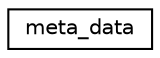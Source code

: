 digraph "Graphical Class Hierarchy"
{
  edge [fontname="Helvetica",fontsize="10",labelfontname="Helvetica",labelfontsize="10"];
  node [fontname="Helvetica",fontsize="10",shape=record];
  rankdir="LR";
  Node0 [label="meta_data",height=0.2,width=0.4,color="black", fillcolor="white", style="filled",URL="$d1/dd1/structmeta__data.html"];
}
